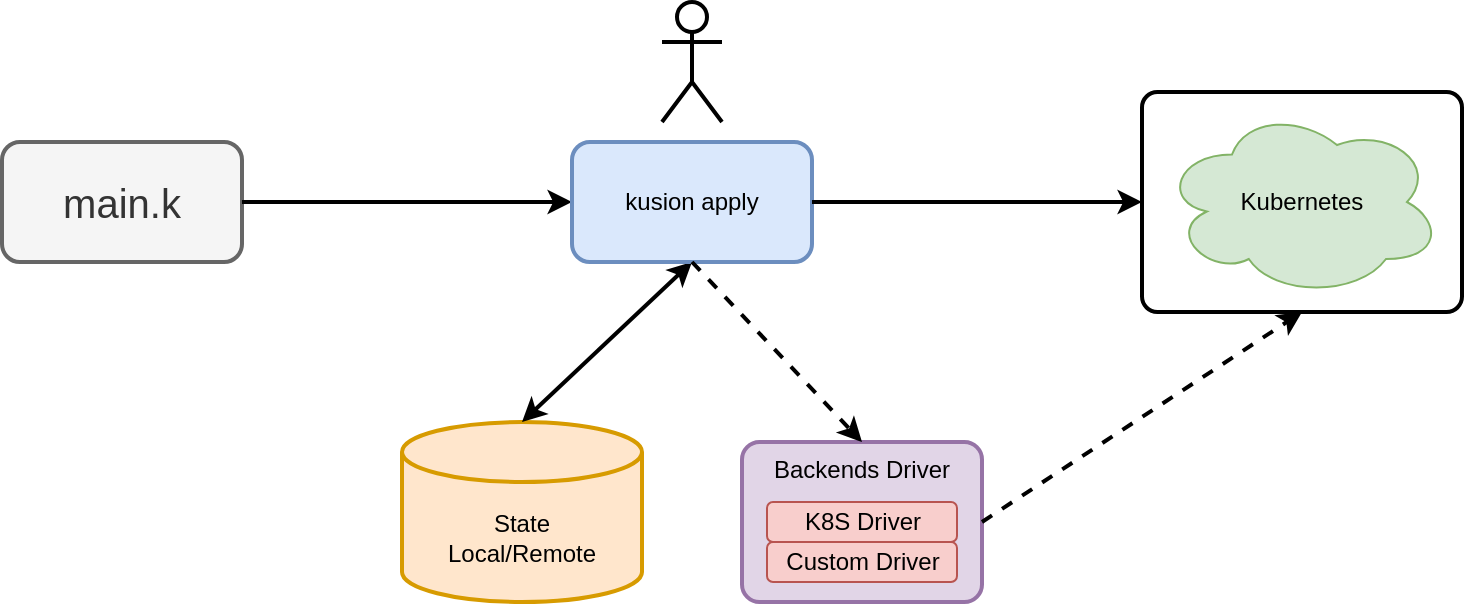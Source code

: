 <mxfile version="14.9.6" type="device"><diagram id="B8-tpyZa-beBFCcC5AaC" name="第 1 页"><mxGraphModel dx="1570" dy="560" grid="1" gridSize="10" guides="1" tooltips="1" connect="1" arrows="1" fold="1" page="1" pageScale="1" pageWidth="827" pageHeight="1169" math="0" shadow="0"><root><mxCell id="0"/><mxCell id="1" parent="0"/><mxCell id="M3SPfxfsfJXeYGEfHCpx-1" value="&lt;font style=&quot;font-size: 20px&quot;&gt;main.k&lt;/font&gt;" style="rounded=1;whiteSpace=wrap;html=1;strokeWidth=2;fillColor=#f5f5f5;strokeColor=#666666;fontColor=#333333;" parent="1" vertex="1"><mxGeometry x="-250" y="200" width="120" height="60" as="geometry"/></mxCell><mxCell id="M3SPfxfsfJXeYGEfHCpx-6" value="State&lt;br&gt;Local/Remote" style="shape=cylinder3;whiteSpace=wrap;html=1;boundedLbl=1;backgroundOutline=1;size=15;strokeWidth=2;verticalAlign=middle;fillColor=#ffe6cc;strokeColor=#d79b00;" parent="1" vertex="1"><mxGeometry x="-50" y="340" width="120" height="90" as="geometry"/></mxCell><mxCell id="M3SPfxfsfJXeYGEfHCpx-8" value="" style="endArrow=classic;html=1;strokeWidth=2;entryX=0.5;entryY=0;entryDx=0;entryDy=0;exitX=0.5;exitY=1;exitDx=0;exitDy=0;entryPerimeter=0;startArrow=classic;startFill=1;" parent="1" source="rmFlpUaCRtVdIq0S19Xr-1" target="M3SPfxfsfJXeYGEfHCpx-6" edge="1"><mxGeometry width="50" height="50" relative="1" as="geometry"><mxPoint x="-150" y="420" as="sourcePoint"/><mxPoint x="80" y="400" as="targetPoint"/></mxGeometry></mxCell><mxCell id="M3SPfxfsfJXeYGEfHCpx-10" value="" style="endArrow=classic;html=1;strokeWidth=2;exitX=1;exitY=0.5;exitDx=0;exitDy=0;entryX=0;entryY=0.5;entryDx=0;entryDy=0;" parent="1" source="M3SPfxfsfJXeYGEfHCpx-1" target="rmFlpUaCRtVdIq0S19Xr-1" edge="1"><mxGeometry width="50" height="50" relative="1" as="geometry"><mxPoint x="-280" y="180" as="sourcePoint"/><mxPoint x="40" y="230" as="targetPoint"/></mxGeometry></mxCell><mxCell id="M3SPfxfsfJXeYGEfHCpx-11" value="Backends Driver" style="rounded=1;whiteSpace=wrap;html=1;strokeWidth=2;verticalAlign=top;arcSize=11;fillColor=#e1d5e7;strokeColor=#9673a6;" parent="1" vertex="1"><mxGeometry x="120" y="350" width="120" height="80" as="geometry"/></mxCell><mxCell id="rmFlpUaCRtVdIq0S19Xr-1" value="kusion apply" style="rounded=1;whiteSpace=wrap;html=1;strokeWidth=2;fillColor=#dae8fc;strokeColor=#6c8ebf;" vertex="1" parent="1"><mxGeometry x="35" y="200" width="120" height="60" as="geometry"/></mxCell><mxCell id="rmFlpUaCRtVdIq0S19Xr-2" value="&lt;span&gt;Kubernetes&lt;/span&gt;" style="ellipse;shape=cloud;whiteSpace=wrap;html=1;fillColor=#d5e8d4;strokeColor=#82b366;" vertex="1" parent="1"><mxGeometry x="330" y="182.5" width="140" height="95" as="geometry"/></mxCell><mxCell id="rmFlpUaCRtVdIq0S19Xr-3" value="" style="endArrow=classic;html=1;strokeWidth=2;exitX=1;exitY=0.5;exitDx=0;exitDy=0;entryX=0;entryY=0.5;entryDx=0;entryDy=0;" edge="1" parent="1" source="rmFlpUaCRtVdIq0S19Xr-1" target="rmFlpUaCRtVdIq0S19Xr-6"><mxGeometry width="50" height="50" relative="1" as="geometry"><mxPoint x="-93" y="240" as="sourcePoint"/><mxPoint x="270" y="230" as="targetPoint"/></mxGeometry></mxCell><mxCell id="rmFlpUaCRtVdIq0S19Xr-5" value="" style="endArrow=classic;html=1;strokeWidth=2;dashed=1;entryX=0.5;entryY=1;entryDx=0;entryDy=0;exitX=1;exitY=0.5;exitDx=0;exitDy=0;" edge="1" parent="1" source="M3SPfxfsfJXeYGEfHCpx-11" target="rmFlpUaCRtVdIq0S19Xr-6"><mxGeometry width="50" height="50" relative="1" as="geometry"><mxPoint y="410" as="sourcePoint"/><mxPoint x="50" y="360" as="targetPoint"/></mxGeometry></mxCell><mxCell id="rmFlpUaCRtVdIq0S19Xr-6" value="" style="rounded=1;whiteSpace=wrap;html=1;fillColor=none;strokeWidth=2;arcSize=7;" vertex="1" parent="1"><mxGeometry x="320" y="175" width="160" height="110" as="geometry"/></mxCell><mxCell id="rmFlpUaCRtVdIq0S19Xr-7" value="" style="shape=umlActor;verticalLabelPosition=bottom;verticalAlign=top;html=1;outlineConnect=0;strokeWidth=2;fillColor=none;" vertex="1" parent="1"><mxGeometry x="80" y="130" width="30" height="60" as="geometry"/></mxCell><mxCell id="rmFlpUaCRtVdIq0S19Xr-8" value="" style="endArrow=classic;html=1;strokeWidth=2;dashed=1;entryX=0.5;entryY=0;entryDx=0;entryDy=0;exitX=0.5;exitY=1;exitDx=0;exitDy=0;" edge="1" parent="1" source="rmFlpUaCRtVdIq0S19Xr-1" target="M3SPfxfsfJXeYGEfHCpx-11"><mxGeometry width="50" height="50" relative="1" as="geometry"><mxPoint x="250" y="390" as="sourcePoint"/><mxPoint x="410" y="295" as="targetPoint"/></mxGeometry></mxCell><mxCell id="rmFlpUaCRtVdIq0S19Xr-9" value="K8S Driver" style="rounded=1;whiteSpace=wrap;html=1;strokeWidth=1;fillColor=#f8cecc;verticalAlign=middle;strokeColor=#b85450;" vertex="1" parent="1"><mxGeometry x="132.5" y="380" width="95" height="20" as="geometry"/></mxCell><mxCell id="rmFlpUaCRtVdIq0S19Xr-10" value="Custom Driver" style="rounded=1;whiteSpace=wrap;html=1;strokeWidth=1;fillColor=#f8cecc;verticalAlign=middle;strokeColor=#b85450;" vertex="1" parent="1"><mxGeometry x="132.5" y="400" width="95" height="20" as="geometry"/></mxCell></root></mxGraphModel></diagram></mxfile>
